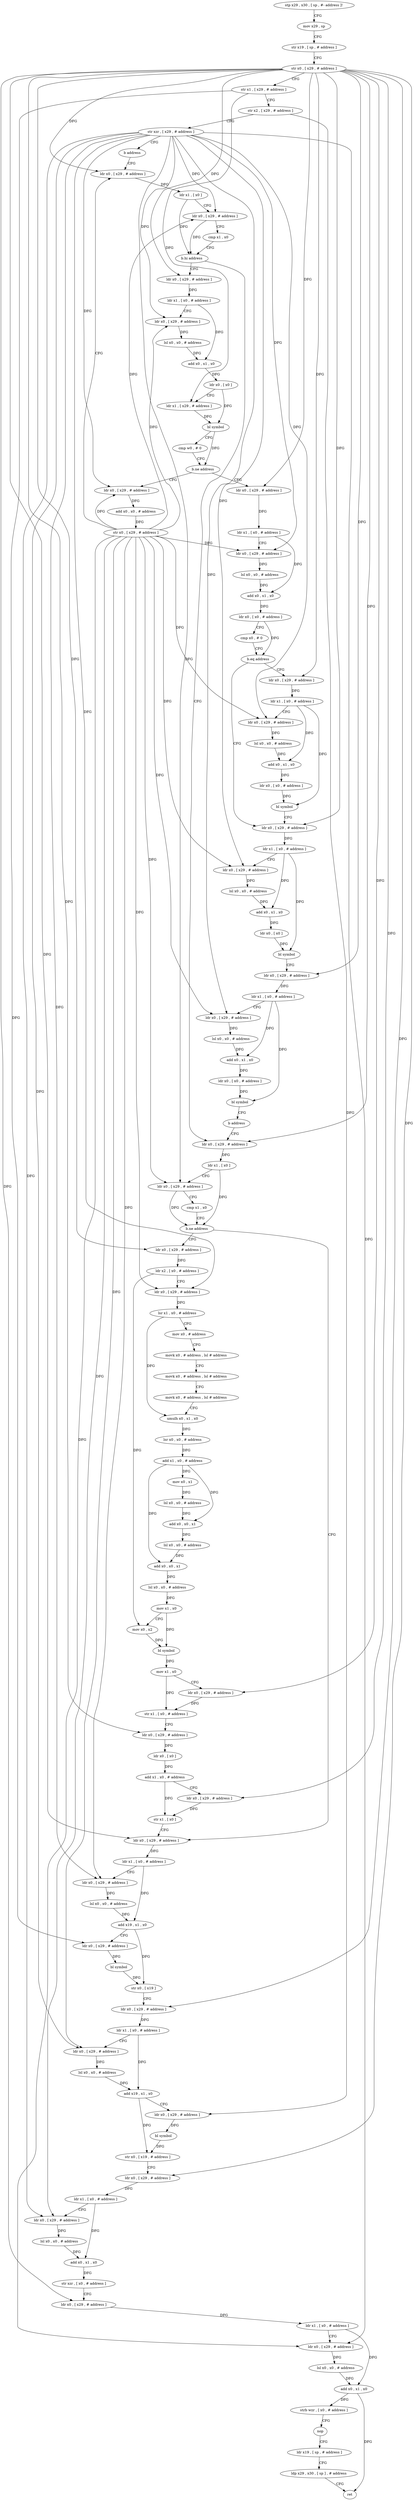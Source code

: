 digraph "func" {
"181248" [label = "stp x29 , x30 , [ sp , #- address ]!" ]
"181252" [label = "mov x29 , sp" ]
"181256" [label = "str x19 , [ sp , # address ]" ]
"181260" [label = "str x0 , [ x29 , # address ]" ]
"181264" [label = "str x1 , [ x29 , # address ]" ]
"181268" [label = "str x2 , [ x29 , # address ]" ]
"181272" [label = "str xzr , [ x29 , # address ]" ]
"181276" [label = "b address" ]
"181452" [label = "ldr x0 , [ x29 , # address ]" ]
"181456" [label = "ldr x1 , [ x0 ]" ]
"181460" [label = "ldr x0 , [ x29 , # address ]" ]
"181464" [label = "cmp x1 , x0" ]
"181468" [label = "b.hi address" ]
"181280" [label = "ldr x0 , [ x29 , # address ]" ]
"181472" [label = "ldr x0 , [ x29 , # address ]" ]
"181284" [label = "ldr x1 , [ x0 , # address ]" ]
"181288" [label = "ldr x0 , [ x29 , # address ]" ]
"181292" [label = "lsl x0 , x0 , # address" ]
"181296" [label = "add x0 , x1 , x0" ]
"181300" [label = "ldr x0 , [ x0 ]" ]
"181304" [label = "ldr x1 , [ x29 , # address ]" ]
"181308" [label = "bl symbol" ]
"181312" [label = "cmp w0 , # 0" ]
"181316" [label = "b.ne address" ]
"181440" [label = "ldr x0 , [ x29 , # address ]" ]
"181320" [label = "ldr x0 , [ x29 , # address ]" ]
"181476" [label = "ldr x1 , [ x0 ]" ]
"181480" [label = "ldr x0 , [ x29 , # address ]" ]
"181484" [label = "cmp x1 , x0" ]
"181488" [label = "b.ne address" ]
"181604" [label = "ldr x0 , [ x29 , # address ]" ]
"181492" [label = "ldr x0 , [ x29 , # address ]" ]
"181444" [label = "add x0 , x0 , # address" ]
"181448" [label = "str x0 , [ x29 , # address ]" ]
"181324" [label = "ldr x1 , [ x0 , # address ]" ]
"181328" [label = "ldr x0 , [ x29 , # address ]" ]
"181332" [label = "lsl x0 , x0 , # address" ]
"181336" [label = "add x0 , x1 , x0" ]
"181340" [label = "ldr x0 , [ x0 , # address ]" ]
"181344" [label = "cmp x0 , # 0" ]
"181348" [label = "b.eq address" ]
"181380" [label = "ldr x0 , [ x29 , # address ]" ]
"181352" [label = "ldr x0 , [ x29 , # address ]" ]
"181608" [label = "ldr x1 , [ x0 , # address ]" ]
"181612" [label = "ldr x0 , [ x29 , # address ]" ]
"181616" [label = "lsl x0 , x0 , # address" ]
"181620" [label = "add x19 , x1 , x0" ]
"181624" [label = "ldr x0 , [ x29 , # address ]" ]
"181628" [label = "bl symbol" ]
"181632" [label = "str x0 , [ x19 ]" ]
"181636" [label = "ldr x0 , [ x29 , # address ]" ]
"181640" [label = "ldr x1 , [ x0 , # address ]" ]
"181644" [label = "ldr x0 , [ x29 , # address ]" ]
"181648" [label = "lsl x0 , x0 , # address" ]
"181652" [label = "add x19 , x1 , x0" ]
"181656" [label = "ldr x0 , [ x29 , # address ]" ]
"181660" [label = "bl symbol" ]
"181664" [label = "str x0 , [ x19 , # address ]" ]
"181668" [label = "ldr x0 , [ x29 , # address ]" ]
"181672" [label = "ldr x1 , [ x0 , # address ]" ]
"181676" [label = "ldr x0 , [ x29 , # address ]" ]
"181680" [label = "lsl x0 , x0 , # address" ]
"181684" [label = "add x0 , x1 , x0" ]
"181688" [label = "str xzr , [ x0 , # address ]" ]
"181692" [label = "ldr x0 , [ x29 , # address ]" ]
"181696" [label = "ldr x1 , [ x0 , # address ]" ]
"181700" [label = "ldr x0 , [ x29 , # address ]" ]
"181704" [label = "lsl x0 , x0 , # address" ]
"181708" [label = "add x0 , x1 , x0" ]
"181712" [label = "strb wzr , [ x0 , # address ]" ]
"181716" [label = "nop" ]
"181720" [label = "ldr x19 , [ sp , # address ]" ]
"181724" [label = "ldp x29 , x30 , [ sp ] , # address" ]
"181728" [label = "ret" ]
"181496" [label = "ldr x2 , [ x0 , # address ]" ]
"181500" [label = "ldr x0 , [ x29 , # address ]" ]
"181504" [label = "lsr x1 , x0 , # address" ]
"181508" [label = "mov x0 , # address" ]
"181512" [label = "movk x0 , # address , lsl # address" ]
"181516" [label = "movk x0 , # address , lsl # address" ]
"181520" [label = "movk x0 , # address , lsl # address" ]
"181524" [label = "umulh x0 , x1 , x0" ]
"181528" [label = "lsr x0 , x0 , # address" ]
"181532" [label = "add x1 , x0 , # address" ]
"181536" [label = "mov x0 , x1" ]
"181540" [label = "lsl x0 , x0 , # address" ]
"181544" [label = "add x0 , x0 , x1" ]
"181548" [label = "lsl x0 , x0 , # address" ]
"181552" [label = "add x0 , x0 , x1" ]
"181556" [label = "lsl x0 , x0 , # address" ]
"181560" [label = "mov x1 , x0" ]
"181564" [label = "mov x0 , x2" ]
"181568" [label = "bl symbol" ]
"181572" [label = "mov x1 , x0" ]
"181576" [label = "ldr x0 , [ x29 , # address ]" ]
"181580" [label = "str x1 , [ x0 , # address ]" ]
"181584" [label = "ldr x0 , [ x29 , # address ]" ]
"181588" [label = "ldr x0 , [ x0 ]" ]
"181592" [label = "add x1 , x0 , # address" ]
"181596" [label = "ldr x0 , [ x29 , # address ]" ]
"181600" [label = "str x1 , [ x0 ]" ]
"181384" [label = "ldr x1 , [ x0 , # address ]" ]
"181388" [label = "ldr x0 , [ x29 , # address ]" ]
"181392" [label = "lsl x0 , x0 , # address" ]
"181396" [label = "add x0 , x1 , x0" ]
"181400" [label = "ldr x0 , [ x0 ]" ]
"181404" [label = "bl symbol" ]
"181408" [label = "ldr x0 , [ x29 , # address ]" ]
"181412" [label = "ldr x1 , [ x0 , # address ]" ]
"181416" [label = "ldr x0 , [ x29 , # address ]" ]
"181420" [label = "lsl x0 , x0 , # address" ]
"181424" [label = "add x0 , x1 , x0" ]
"181428" [label = "ldr x0 , [ x0 , # address ]" ]
"181432" [label = "bl symbol" ]
"181436" [label = "b address" ]
"181356" [label = "ldr x1 , [ x0 , # address ]" ]
"181360" [label = "ldr x0 , [ x29 , # address ]" ]
"181364" [label = "lsl x0 , x0 , # address" ]
"181368" [label = "add x0 , x1 , x0" ]
"181372" [label = "ldr x0 , [ x0 , # address ]" ]
"181376" [label = "bl symbol" ]
"181248" -> "181252" [ label = "CFG" ]
"181252" -> "181256" [ label = "CFG" ]
"181256" -> "181260" [ label = "CFG" ]
"181260" -> "181264" [ label = "CFG" ]
"181260" -> "181452" [ label = "DFG" ]
"181260" -> "181280" [ label = "DFG" ]
"181260" -> "181472" [ label = "DFG" ]
"181260" -> "181320" [ label = "DFG" ]
"181260" -> "181604" [ label = "DFG" ]
"181260" -> "181636" [ label = "DFG" ]
"181260" -> "181668" [ label = "DFG" ]
"181260" -> "181692" [ label = "DFG" ]
"181260" -> "181492" [ label = "DFG" ]
"181260" -> "181576" [ label = "DFG" ]
"181260" -> "181584" [ label = "DFG" ]
"181260" -> "181596" [ label = "DFG" ]
"181260" -> "181380" [ label = "DFG" ]
"181260" -> "181408" [ label = "DFG" ]
"181260" -> "181352" [ label = "DFG" ]
"181264" -> "181268" [ label = "CFG" ]
"181264" -> "181304" [ label = "DFG" ]
"181264" -> "181624" [ label = "DFG" ]
"181268" -> "181272" [ label = "CFG" ]
"181268" -> "181656" [ label = "DFG" ]
"181272" -> "181276" [ label = "CFG" ]
"181272" -> "181460" [ label = "DFG" ]
"181272" -> "181288" [ label = "DFG" ]
"181272" -> "181480" [ label = "DFG" ]
"181272" -> "181440" [ label = "DFG" ]
"181272" -> "181328" [ label = "DFG" ]
"181272" -> "181612" [ label = "DFG" ]
"181272" -> "181644" [ label = "DFG" ]
"181272" -> "181676" [ label = "DFG" ]
"181272" -> "181700" [ label = "DFG" ]
"181272" -> "181500" [ label = "DFG" ]
"181272" -> "181388" [ label = "DFG" ]
"181272" -> "181416" [ label = "DFG" ]
"181272" -> "181360" [ label = "DFG" ]
"181276" -> "181452" [ label = "CFG" ]
"181452" -> "181456" [ label = "DFG" ]
"181456" -> "181460" [ label = "CFG" ]
"181456" -> "181468" [ label = "DFG" ]
"181460" -> "181464" [ label = "CFG" ]
"181460" -> "181468" [ label = "DFG" ]
"181464" -> "181468" [ label = "CFG" ]
"181468" -> "181280" [ label = "CFG" ]
"181468" -> "181472" [ label = "CFG" ]
"181280" -> "181284" [ label = "DFG" ]
"181472" -> "181476" [ label = "DFG" ]
"181284" -> "181288" [ label = "CFG" ]
"181284" -> "181296" [ label = "DFG" ]
"181288" -> "181292" [ label = "DFG" ]
"181292" -> "181296" [ label = "DFG" ]
"181296" -> "181300" [ label = "DFG" ]
"181300" -> "181304" [ label = "CFG" ]
"181300" -> "181308" [ label = "DFG" ]
"181304" -> "181308" [ label = "DFG" ]
"181308" -> "181312" [ label = "CFG" ]
"181308" -> "181316" [ label = "DFG" ]
"181312" -> "181316" [ label = "CFG" ]
"181316" -> "181440" [ label = "CFG" ]
"181316" -> "181320" [ label = "CFG" ]
"181440" -> "181444" [ label = "DFG" ]
"181320" -> "181324" [ label = "DFG" ]
"181476" -> "181480" [ label = "CFG" ]
"181476" -> "181488" [ label = "DFG" ]
"181480" -> "181484" [ label = "CFG" ]
"181480" -> "181488" [ label = "DFG" ]
"181484" -> "181488" [ label = "CFG" ]
"181488" -> "181604" [ label = "CFG" ]
"181488" -> "181492" [ label = "CFG" ]
"181604" -> "181608" [ label = "DFG" ]
"181492" -> "181496" [ label = "DFG" ]
"181444" -> "181448" [ label = "DFG" ]
"181448" -> "181452" [ label = "CFG" ]
"181448" -> "181460" [ label = "DFG" ]
"181448" -> "181288" [ label = "DFG" ]
"181448" -> "181480" [ label = "DFG" ]
"181448" -> "181440" [ label = "DFG" ]
"181448" -> "181328" [ label = "DFG" ]
"181448" -> "181612" [ label = "DFG" ]
"181448" -> "181644" [ label = "DFG" ]
"181448" -> "181676" [ label = "DFG" ]
"181448" -> "181700" [ label = "DFG" ]
"181448" -> "181500" [ label = "DFG" ]
"181448" -> "181388" [ label = "DFG" ]
"181448" -> "181416" [ label = "DFG" ]
"181448" -> "181360" [ label = "DFG" ]
"181324" -> "181328" [ label = "CFG" ]
"181324" -> "181336" [ label = "DFG" ]
"181328" -> "181332" [ label = "DFG" ]
"181332" -> "181336" [ label = "DFG" ]
"181336" -> "181340" [ label = "DFG" ]
"181340" -> "181344" [ label = "CFG" ]
"181340" -> "181348" [ label = "DFG" ]
"181344" -> "181348" [ label = "CFG" ]
"181348" -> "181380" [ label = "CFG" ]
"181348" -> "181352" [ label = "CFG" ]
"181380" -> "181384" [ label = "DFG" ]
"181352" -> "181356" [ label = "DFG" ]
"181608" -> "181612" [ label = "CFG" ]
"181608" -> "181620" [ label = "DFG" ]
"181612" -> "181616" [ label = "DFG" ]
"181616" -> "181620" [ label = "DFG" ]
"181620" -> "181624" [ label = "CFG" ]
"181620" -> "181632" [ label = "DFG" ]
"181624" -> "181628" [ label = "DFG" ]
"181628" -> "181632" [ label = "DFG" ]
"181632" -> "181636" [ label = "CFG" ]
"181636" -> "181640" [ label = "DFG" ]
"181640" -> "181644" [ label = "CFG" ]
"181640" -> "181652" [ label = "DFG" ]
"181644" -> "181648" [ label = "DFG" ]
"181648" -> "181652" [ label = "DFG" ]
"181652" -> "181656" [ label = "CFG" ]
"181652" -> "181664" [ label = "DFG" ]
"181656" -> "181660" [ label = "DFG" ]
"181660" -> "181664" [ label = "DFG" ]
"181664" -> "181668" [ label = "CFG" ]
"181668" -> "181672" [ label = "DFG" ]
"181672" -> "181676" [ label = "CFG" ]
"181672" -> "181684" [ label = "DFG" ]
"181676" -> "181680" [ label = "DFG" ]
"181680" -> "181684" [ label = "DFG" ]
"181684" -> "181688" [ label = "DFG" ]
"181688" -> "181692" [ label = "CFG" ]
"181692" -> "181696" [ label = "DFG" ]
"181696" -> "181700" [ label = "CFG" ]
"181696" -> "181708" [ label = "DFG" ]
"181700" -> "181704" [ label = "DFG" ]
"181704" -> "181708" [ label = "DFG" ]
"181708" -> "181712" [ label = "DFG" ]
"181708" -> "181728" [ label = "DFG" ]
"181712" -> "181716" [ label = "CFG" ]
"181716" -> "181720" [ label = "CFG" ]
"181720" -> "181724" [ label = "CFG" ]
"181724" -> "181728" [ label = "CFG" ]
"181496" -> "181500" [ label = "CFG" ]
"181496" -> "181564" [ label = "DFG" ]
"181500" -> "181504" [ label = "DFG" ]
"181504" -> "181508" [ label = "CFG" ]
"181504" -> "181524" [ label = "DFG" ]
"181508" -> "181512" [ label = "CFG" ]
"181512" -> "181516" [ label = "CFG" ]
"181516" -> "181520" [ label = "CFG" ]
"181520" -> "181524" [ label = "CFG" ]
"181524" -> "181528" [ label = "DFG" ]
"181528" -> "181532" [ label = "DFG" ]
"181532" -> "181536" [ label = "DFG" ]
"181532" -> "181544" [ label = "DFG" ]
"181532" -> "181552" [ label = "DFG" ]
"181536" -> "181540" [ label = "DFG" ]
"181540" -> "181544" [ label = "DFG" ]
"181544" -> "181548" [ label = "DFG" ]
"181548" -> "181552" [ label = "DFG" ]
"181552" -> "181556" [ label = "DFG" ]
"181556" -> "181560" [ label = "DFG" ]
"181560" -> "181564" [ label = "CFG" ]
"181560" -> "181568" [ label = "DFG" ]
"181564" -> "181568" [ label = "DFG" ]
"181568" -> "181572" [ label = "DFG" ]
"181572" -> "181576" [ label = "CFG" ]
"181572" -> "181580" [ label = "DFG" ]
"181576" -> "181580" [ label = "DFG" ]
"181580" -> "181584" [ label = "CFG" ]
"181584" -> "181588" [ label = "DFG" ]
"181588" -> "181592" [ label = "DFG" ]
"181592" -> "181596" [ label = "CFG" ]
"181592" -> "181600" [ label = "DFG" ]
"181596" -> "181600" [ label = "DFG" ]
"181600" -> "181604" [ label = "CFG" ]
"181384" -> "181388" [ label = "CFG" ]
"181384" -> "181396" [ label = "DFG" ]
"181384" -> "181404" [ label = "DFG" ]
"181388" -> "181392" [ label = "DFG" ]
"181392" -> "181396" [ label = "DFG" ]
"181396" -> "181400" [ label = "DFG" ]
"181400" -> "181404" [ label = "DFG" ]
"181404" -> "181408" [ label = "CFG" ]
"181408" -> "181412" [ label = "DFG" ]
"181412" -> "181416" [ label = "CFG" ]
"181412" -> "181424" [ label = "DFG" ]
"181412" -> "181432" [ label = "DFG" ]
"181416" -> "181420" [ label = "DFG" ]
"181420" -> "181424" [ label = "DFG" ]
"181424" -> "181428" [ label = "DFG" ]
"181428" -> "181432" [ label = "DFG" ]
"181432" -> "181436" [ label = "CFG" ]
"181436" -> "181472" [ label = "CFG" ]
"181356" -> "181360" [ label = "CFG" ]
"181356" -> "181368" [ label = "DFG" ]
"181356" -> "181376" [ label = "DFG" ]
"181360" -> "181364" [ label = "DFG" ]
"181364" -> "181368" [ label = "DFG" ]
"181368" -> "181372" [ label = "DFG" ]
"181372" -> "181376" [ label = "DFG" ]
"181376" -> "181380" [ label = "CFG" ]
}
